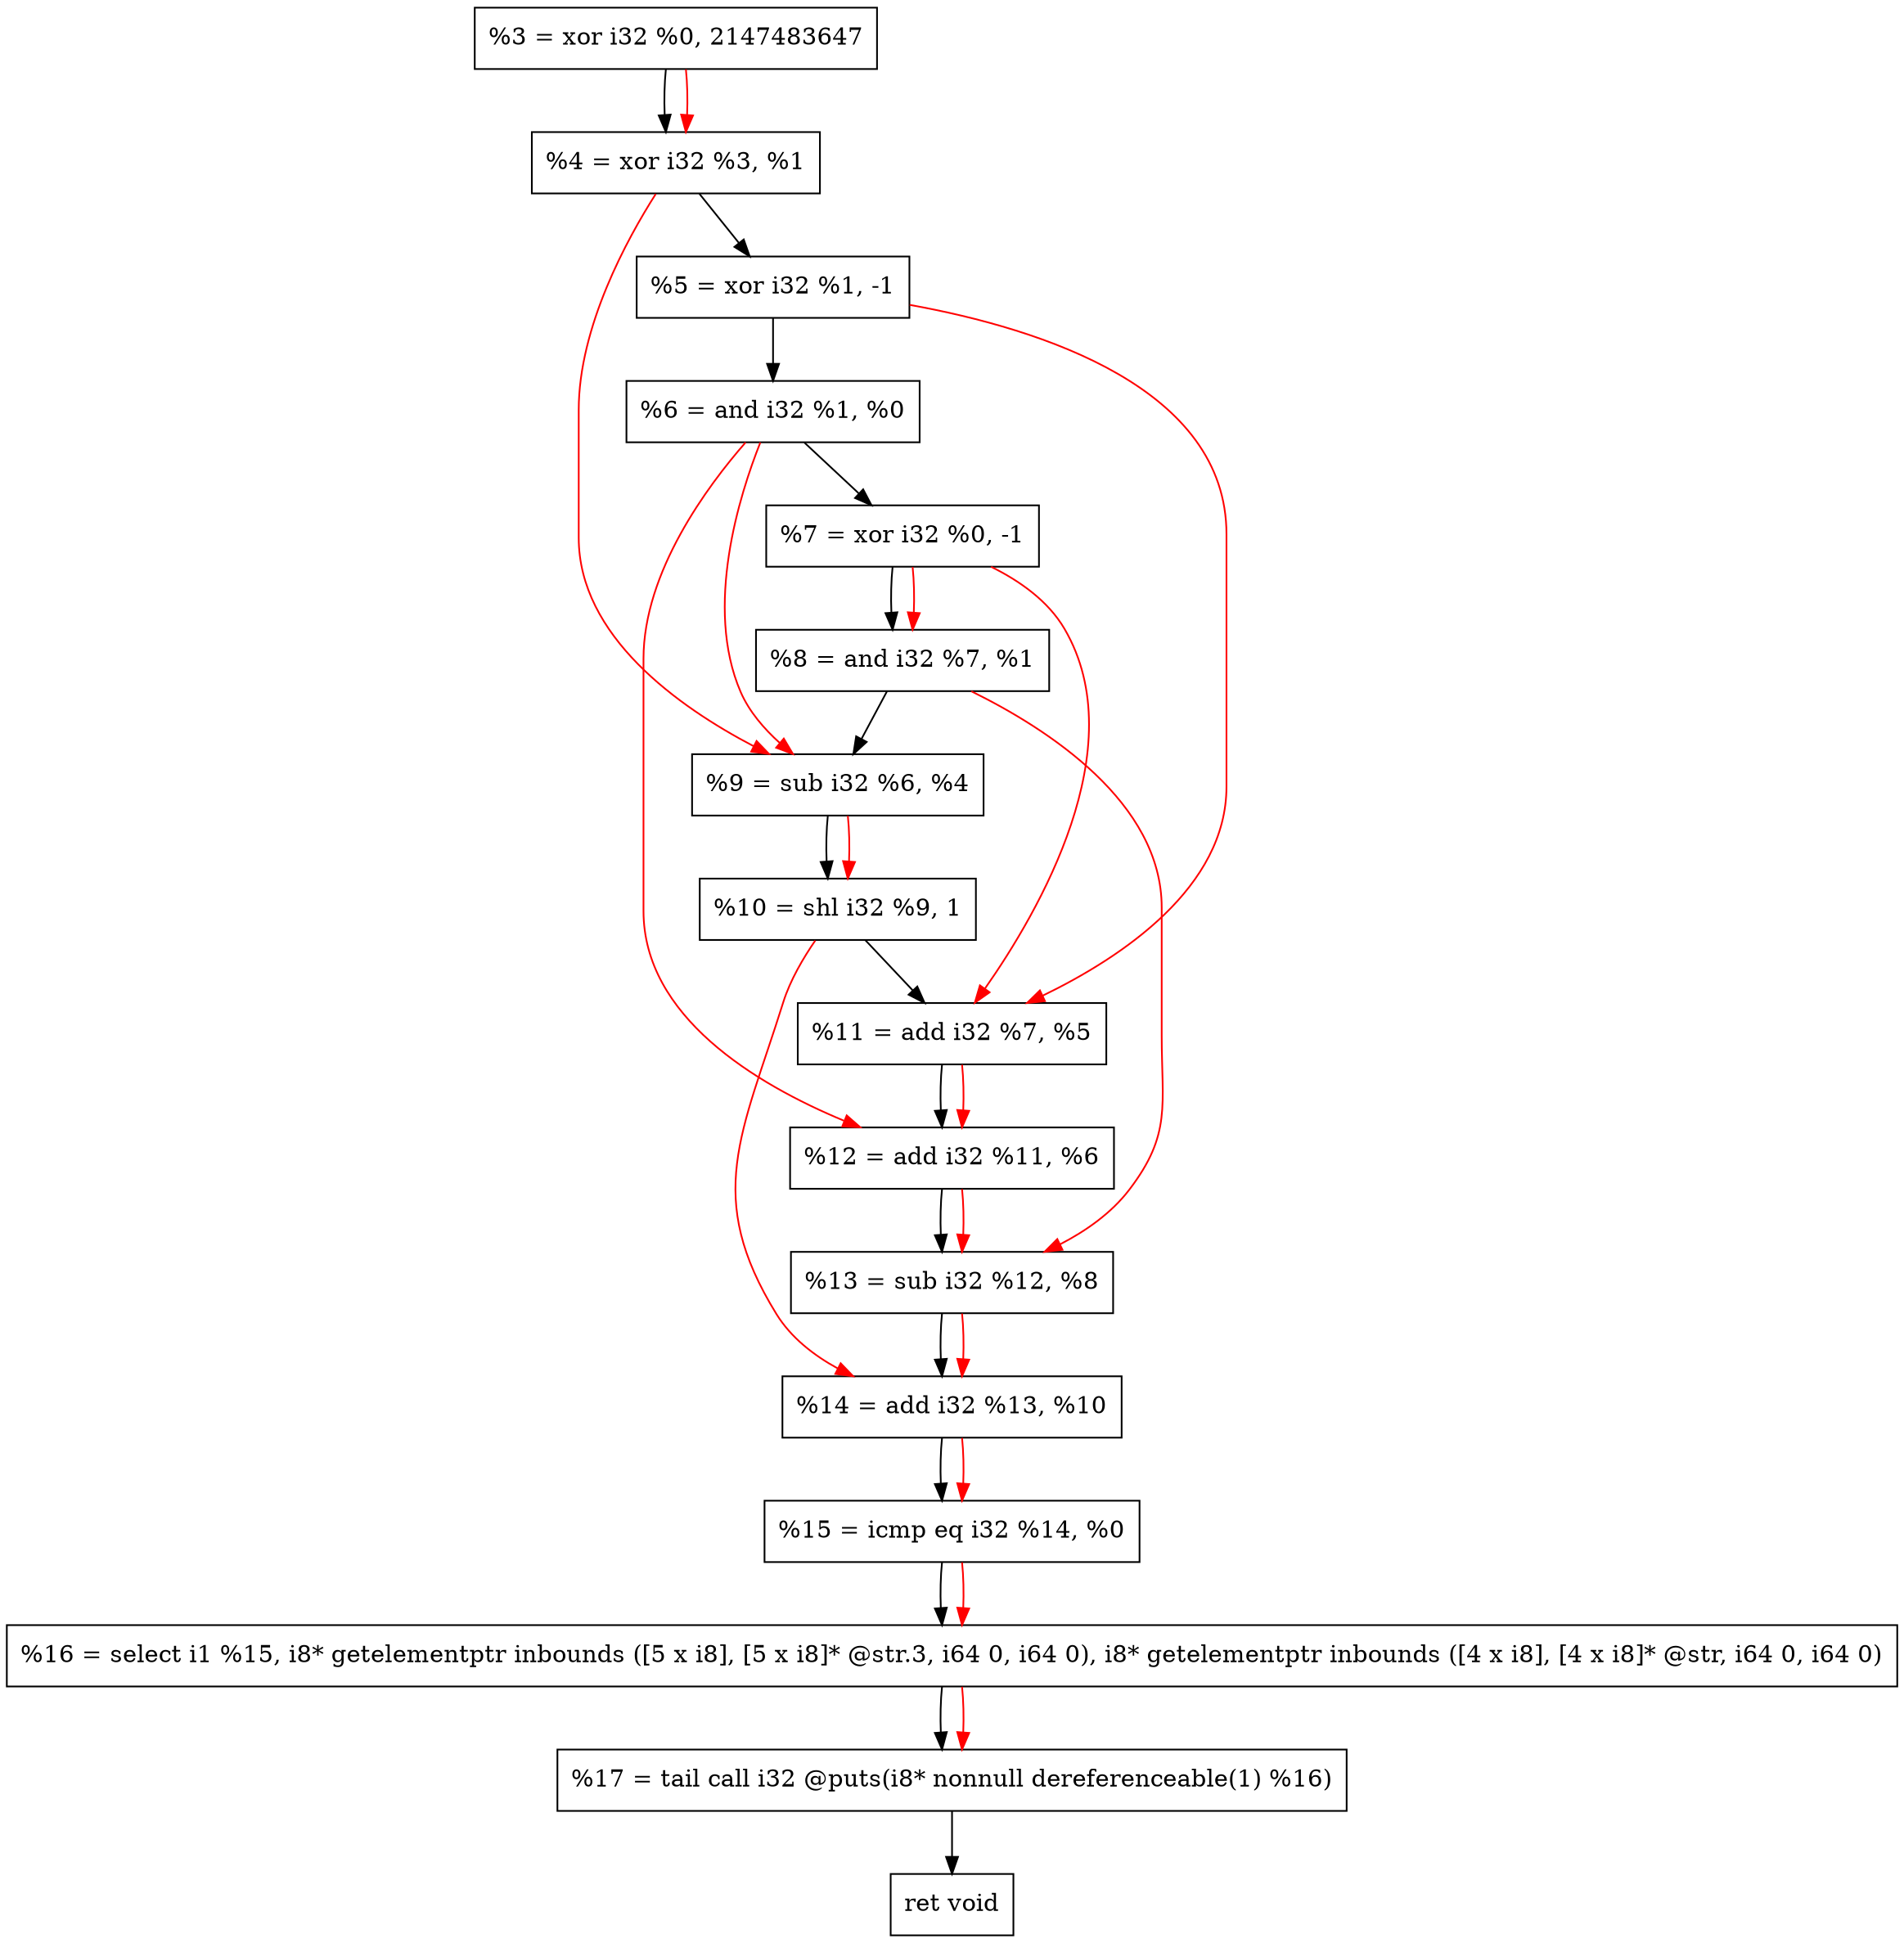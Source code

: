 digraph "DFG for'crackme' function" {
	Node0x2166990[shape=record, label="  %3 = xor i32 %0, 2147483647"];
	Node0x2166a00[shape=record, label="  %4 = xor i32 %3, %1"];
	Node0x2166ac0[shape=record, label="  %5 = xor i32 %1, -1"];
	Node0x2166b30[shape=record, label="  %6 = and i32 %1, %0"];
	Node0x2166ba0[shape=record, label="  %7 = xor i32 %0, -1"];
	Node0x2166c10[shape=record, label="  %8 = and i32 %7, %1"];
	Node0x2166c80[shape=record, label="  %9 = sub i32 %6, %4"];
	Node0x2166d20[shape=record, label="  %10 = shl i32 %9, 1"];
	Node0x2166d90[shape=record, label="  %11 = add i32 %7, %5"];
	Node0x2166e00[shape=record, label="  %12 = add i32 %11, %6"];
	Node0x2166e70[shape=record, label="  %13 = sub i32 %12, %8"];
	Node0x2166ee0[shape=record, label="  %14 = add i32 %13, %10"];
	Node0x2166f50[shape=record, label="  %15 = icmp eq i32 %14, %0"];
	Node0x2107388[shape=record, label="  %16 = select i1 %15, i8* getelementptr inbounds ([5 x i8], [5 x i8]* @str.3, i64 0, i64 0), i8* getelementptr inbounds ([4 x i8], [4 x i8]* @str, i64 0, i64 0)"];
	Node0x21673f0[shape=record, label="  %17 = tail call i32 @puts(i8* nonnull dereferenceable(1) %16)"];
	Node0x2167440[shape=record, label="  ret void"];
	Node0x2166990 -> Node0x2166a00;
	Node0x2166a00 -> Node0x2166ac0;
	Node0x2166ac0 -> Node0x2166b30;
	Node0x2166b30 -> Node0x2166ba0;
	Node0x2166ba0 -> Node0x2166c10;
	Node0x2166c10 -> Node0x2166c80;
	Node0x2166c80 -> Node0x2166d20;
	Node0x2166d20 -> Node0x2166d90;
	Node0x2166d90 -> Node0x2166e00;
	Node0x2166e00 -> Node0x2166e70;
	Node0x2166e70 -> Node0x2166ee0;
	Node0x2166ee0 -> Node0x2166f50;
	Node0x2166f50 -> Node0x2107388;
	Node0x2107388 -> Node0x21673f0;
	Node0x21673f0 -> Node0x2167440;
edge [color=red]
	Node0x2166990 -> Node0x2166a00;
	Node0x2166ba0 -> Node0x2166c10;
	Node0x2166b30 -> Node0x2166c80;
	Node0x2166a00 -> Node0x2166c80;
	Node0x2166c80 -> Node0x2166d20;
	Node0x2166ba0 -> Node0x2166d90;
	Node0x2166ac0 -> Node0x2166d90;
	Node0x2166d90 -> Node0x2166e00;
	Node0x2166b30 -> Node0x2166e00;
	Node0x2166e00 -> Node0x2166e70;
	Node0x2166c10 -> Node0x2166e70;
	Node0x2166e70 -> Node0x2166ee0;
	Node0x2166d20 -> Node0x2166ee0;
	Node0x2166ee0 -> Node0x2166f50;
	Node0x2166f50 -> Node0x2107388;
	Node0x2107388 -> Node0x21673f0;
}
